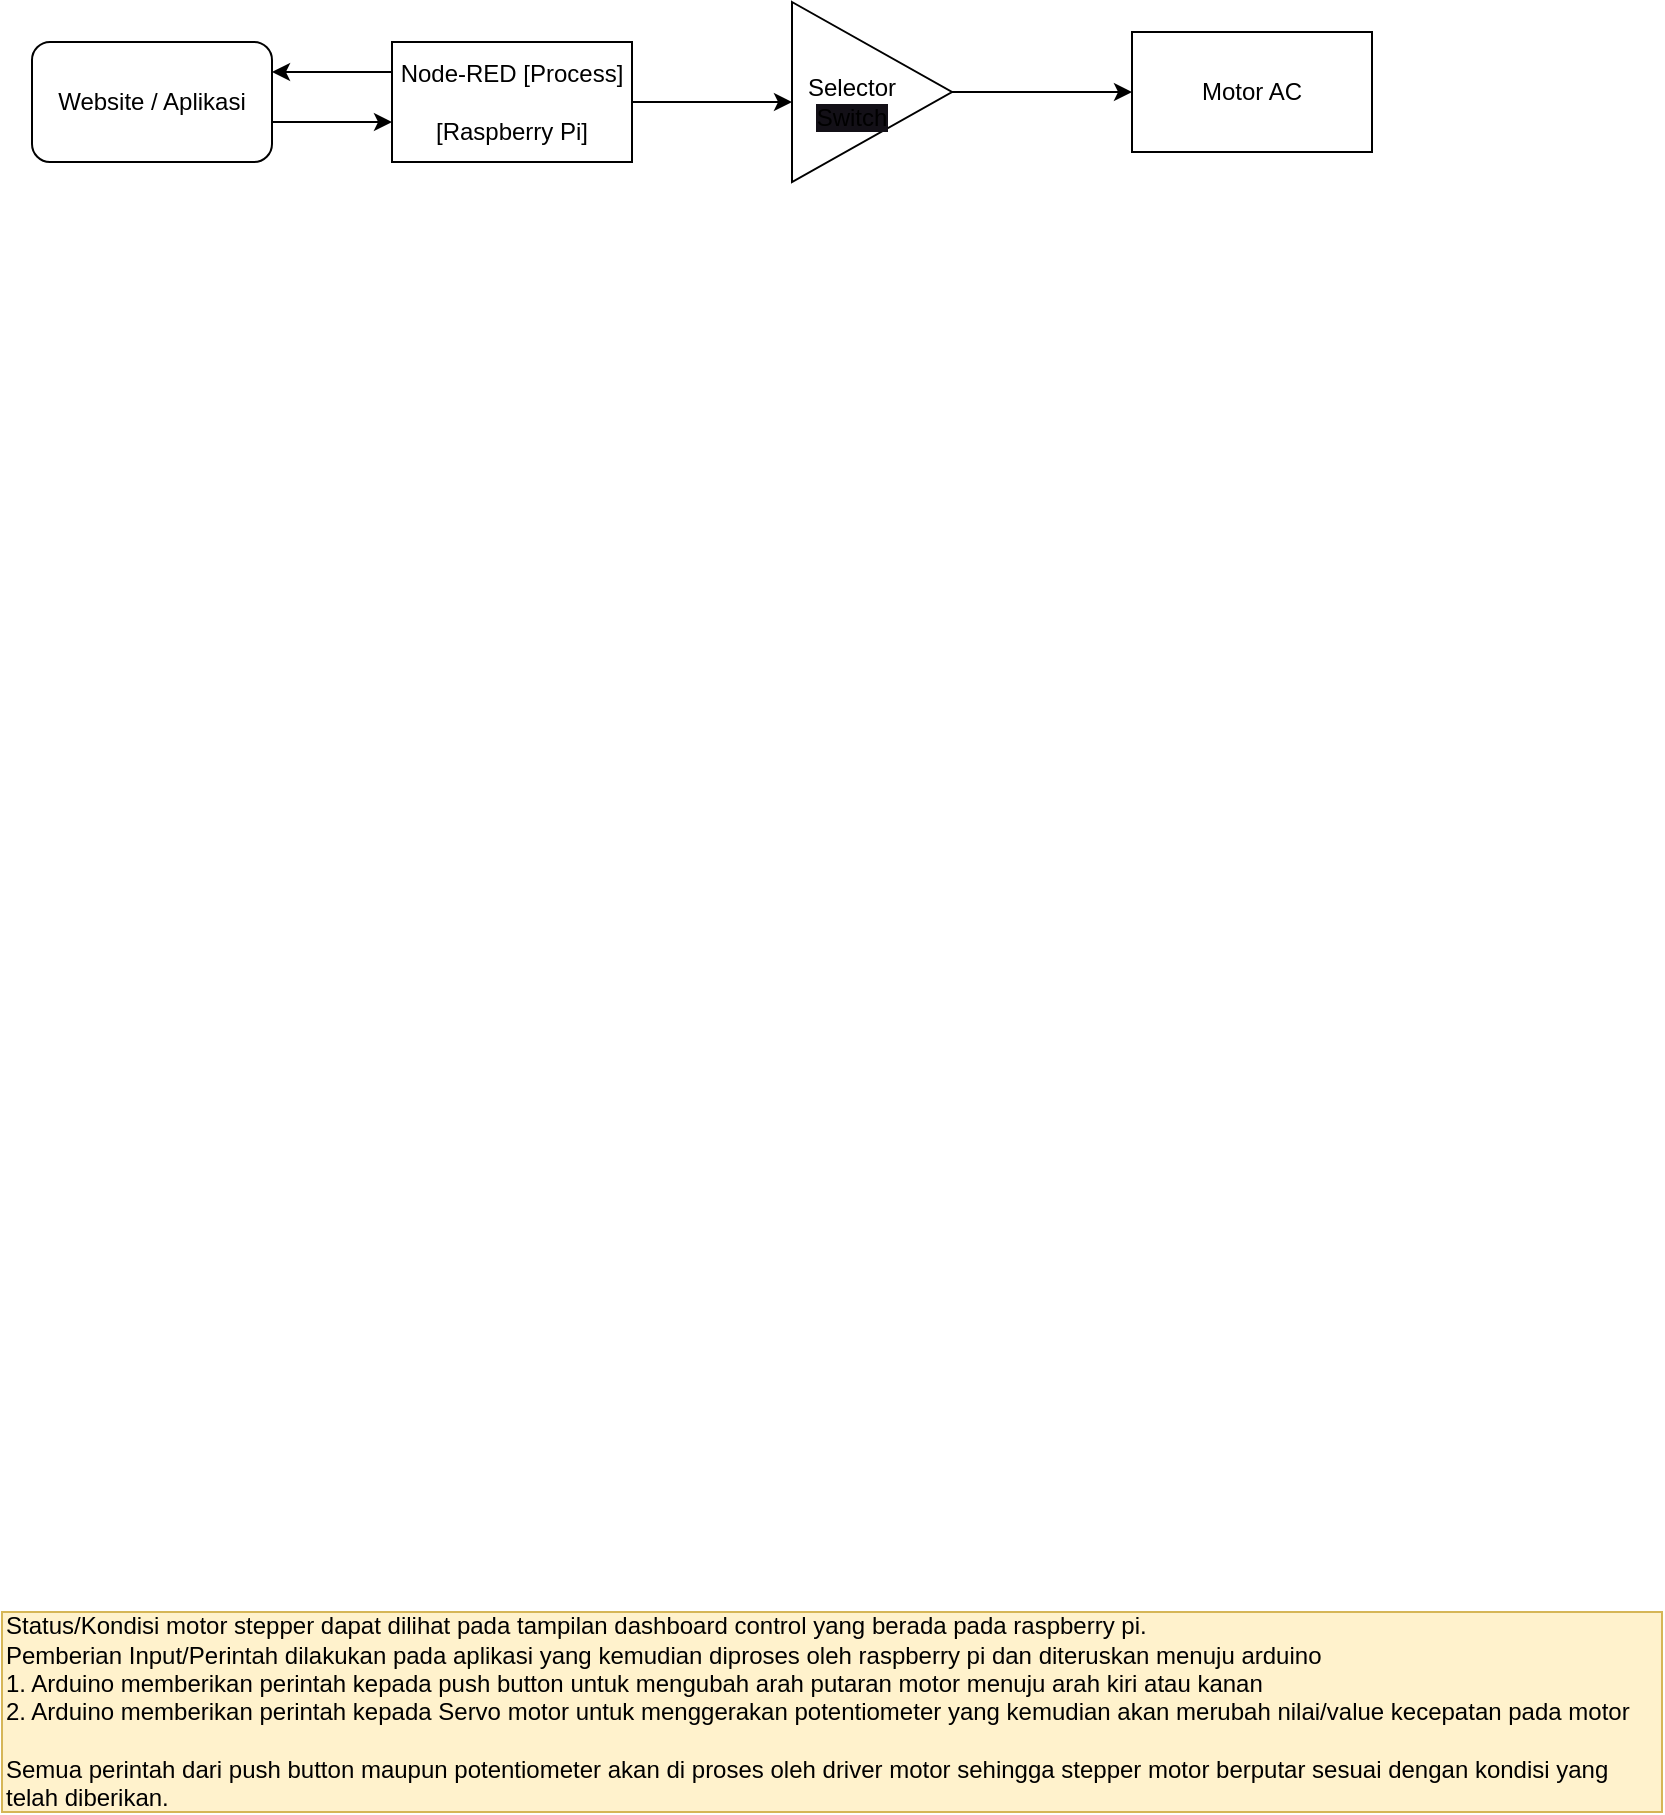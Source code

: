 <mxfile version="20.8.23" type="github">
  <diagram id="zKn1btXUY4NRSkQlBcXw" name="Page-1">
    <mxGraphModel dx="700" dy="391" grid="1" gridSize="10" guides="1" tooltips="1" connect="1" arrows="1" fold="1" page="1" pageScale="1" pageWidth="850" pageHeight="1100" math="0" shadow="0">
      <root>
        <mxCell id="0" />
        <mxCell id="1" parent="0" />
        <mxCell id="_QcRZ-Q_KwPTVzpmB7S8-24" style="edgeStyle=orthogonalEdgeStyle;rounded=0;orthogonalLoop=1;jettySize=auto;html=1;exitX=0;exitY=0.25;exitDx=0;exitDy=0;entryX=1;entryY=0.25;entryDx=0;entryDy=0;" parent="1" source="_QcRZ-Q_KwPTVzpmB7S8-1" edge="1" target="_QcRZ-Q_KwPTVzpmB7S8-2">
          <mxGeometry relative="1" as="geometry">
            <mxPoint x="410" y="150" as="targetPoint" />
          </mxGeometry>
        </mxCell>
        <mxCell id="BPkE-810KY3CZgBcOggI-5" style="edgeStyle=orthogonalEdgeStyle;rounded=0;orthogonalLoop=1;jettySize=auto;html=1;exitX=1;exitY=0.5;exitDx=0;exitDy=0;entryX=0;entryY=0.5;entryDx=0;entryDy=0;" edge="1" parent="1" source="_QcRZ-Q_KwPTVzpmB7S8-1" target="MOSE06dxE0W8jNm6weCO-3">
          <mxGeometry relative="1" as="geometry">
            <Array as="points" />
          </mxGeometry>
        </mxCell>
        <mxCell id="_QcRZ-Q_KwPTVzpmB7S8-1" value="Node-RED [Process]&lt;br&gt;&lt;br&gt;[Raspberry Pi]" style="rounded=0;whiteSpace=wrap;html=1;" parent="1" vertex="1">
          <mxGeometry x="210" y="70" width="120" height="60" as="geometry" />
        </mxCell>
        <mxCell id="BPkE-810KY3CZgBcOggI-3" style="edgeStyle=orthogonalEdgeStyle;rounded=0;orthogonalLoop=1;jettySize=auto;html=1;exitX=1;exitY=0.5;exitDx=0;exitDy=0;" edge="1" parent="1" source="_QcRZ-Q_KwPTVzpmB7S8-2">
          <mxGeometry relative="1" as="geometry">
            <mxPoint x="210" y="110" as="targetPoint" />
            <Array as="points">
              <mxPoint x="150" y="110" />
              <mxPoint x="210" y="110" />
            </Array>
          </mxGeometry>
        </mxCell>
        <mxCell id="_QcRZ-Q_KwPTVzpmB7S8-2" value="Website / Aplikasi" style="rounded=1;whiteSpace=wrap;html=1;" parent="1" vertex="1">
          <mxGeometry x="30" y="70" width="120" height="60" as="geometry" />
        </mxCell>
        <mxCell id="_QcRZ-Q_KwPTVzpmB7S8-8" value="Motor AC" style="rounded=0;whiteSpace=wrap;html=1;" parent="1" vertex="1">
          <mxGeometry x="580" y="65" width="120" height="60" as="geometry" />
        </mxCell>
        <mxCell id="CErJr3eCF4j3M--S5c0C-1" value="&lt;div style=&quot;text-align: justify&quot;&gt;Status/Kondisi motor stepper dapat dilihat pada tampilan dashboard control yang berada pada raspberry pi.&lt;/div&gt;&lt;div style=&quot;text-align: justify&quot;&gt;Pemberian Input/Perintah dilakukan pada aplikasi yang kemudian diproses oleh raspberry pi dan diteruskan menuju arduino&lt;br&gt;1. Arduino memberikan perintah kepada push button untuk mengubah arah putaran motor menuju arah kiri atau kanan&lt;br&gt;2. Arduino memberikan perintah kepada Servo motor untuk menggerakan potentiometer yang kemudian akan merubah nilai/value kecepatan pada motor&lt;br&gt;&lt;br&gt;Semua perintah dari push button maupun potentiometer akan di proses oleh driver motor sehingga stepper motor berputar sesuai dengan kondisi yang&lt;/div&gt;&lt;div style=&quot;text-align: justify&quot;&gt;telah diberikan.&amp;nbsp;&lt;/div&gt;" style="text;html=1;align=left;verticalAlign=middle;resizable=0;points=[];autosize=1;fillColor=#fff2cc;strokeColor=#d6b656;" parent="1" vertex="1">
          <mxGeometry x="15" y="855" width="830" height="100" as="geometry" />
        </mxCell>
        <mxCell id="BPkE-810KY3CZgBcOggI-6" style="edgeStyle=orthogonalEdgeStyle;rounded=0;orthogonalLoop=1;jettySize=auto;html=1;exitX=1;exitY=0.5;exitDx=0;exitDy=0;entryX=0;entryY=0.5;entryDx=0;entryDy=0;" edge="1" parent="1" source="MOSE06dxE0W8jNm6weCO-1" target="_QcRZ-Q_KwPTVzpmB7S8-8">
          <mxGeometry relative="1" as="geometry" />
        </mxCell>
        <mxCell id="MOSE06dxE0W8jNm6weCO-1" value="" style="triangle;whiteSpace=wrap;html=1;rotation=0;" parent="1" vertex="1">
          <mxGeometry x="410" y="50" width="80" height="90" as="geometry" />
        </mxCell>
        <mxCell id="MOSE06dxE0W8jNm6weCO-3" value="Selector&lt;br&gt;&lt;span data-darkreader-inline-bgcolor=&quot;&quot; style=&quot;background-color: rgb(19, 16, 23); --darkreader-inline-bgcolor:#0f0d12;&quot;&gt;Switch&lt;/span&gt;" style="text;html=1;strokeColor=none;fillColor=none;align=center;verticalAlign=middle;whiteSpace=wrap;rounded=0;" parent="1" vertex="1">
          <mxGeometry x="410" y="85" width="60" height="30" as="geometry" />
        </mxCell>
      </root>
    </mxGraphModel>
  </diagram>
</mxfile>
